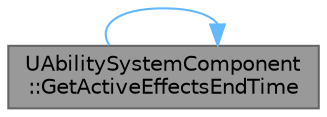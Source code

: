 digraph "UAbilitySystemComponent::GetActiveEffectsEndTime"
{
 // INTERACTIVE_SVG=YES
 // LATEX_PDF_SIZE
  bgcolor="transparent";
  edge [fontname=Helvetica,fontsize=10,labelfontname=Helvetica,labelfontsize=10];
  node [fontname=Helvetica,fontsize=10,shape=box,height=0.2,width=0.4];
  rankdir="LR";
  Node1 [id="Node000001",label="UAbilitySystemComponent\l::GetActiveEffectsEndTime",height=0.2,width=0.4,color="gray40", fillcolor="grey60", style="filled", fontcolor="black",tooltip="This will give the world time that all effects matching this query will be finished."];
  Node1 -> Node1 [id="edge1_Node000001_Node000001",color="steelblue1",style="solid",tooltip=" "];
}
